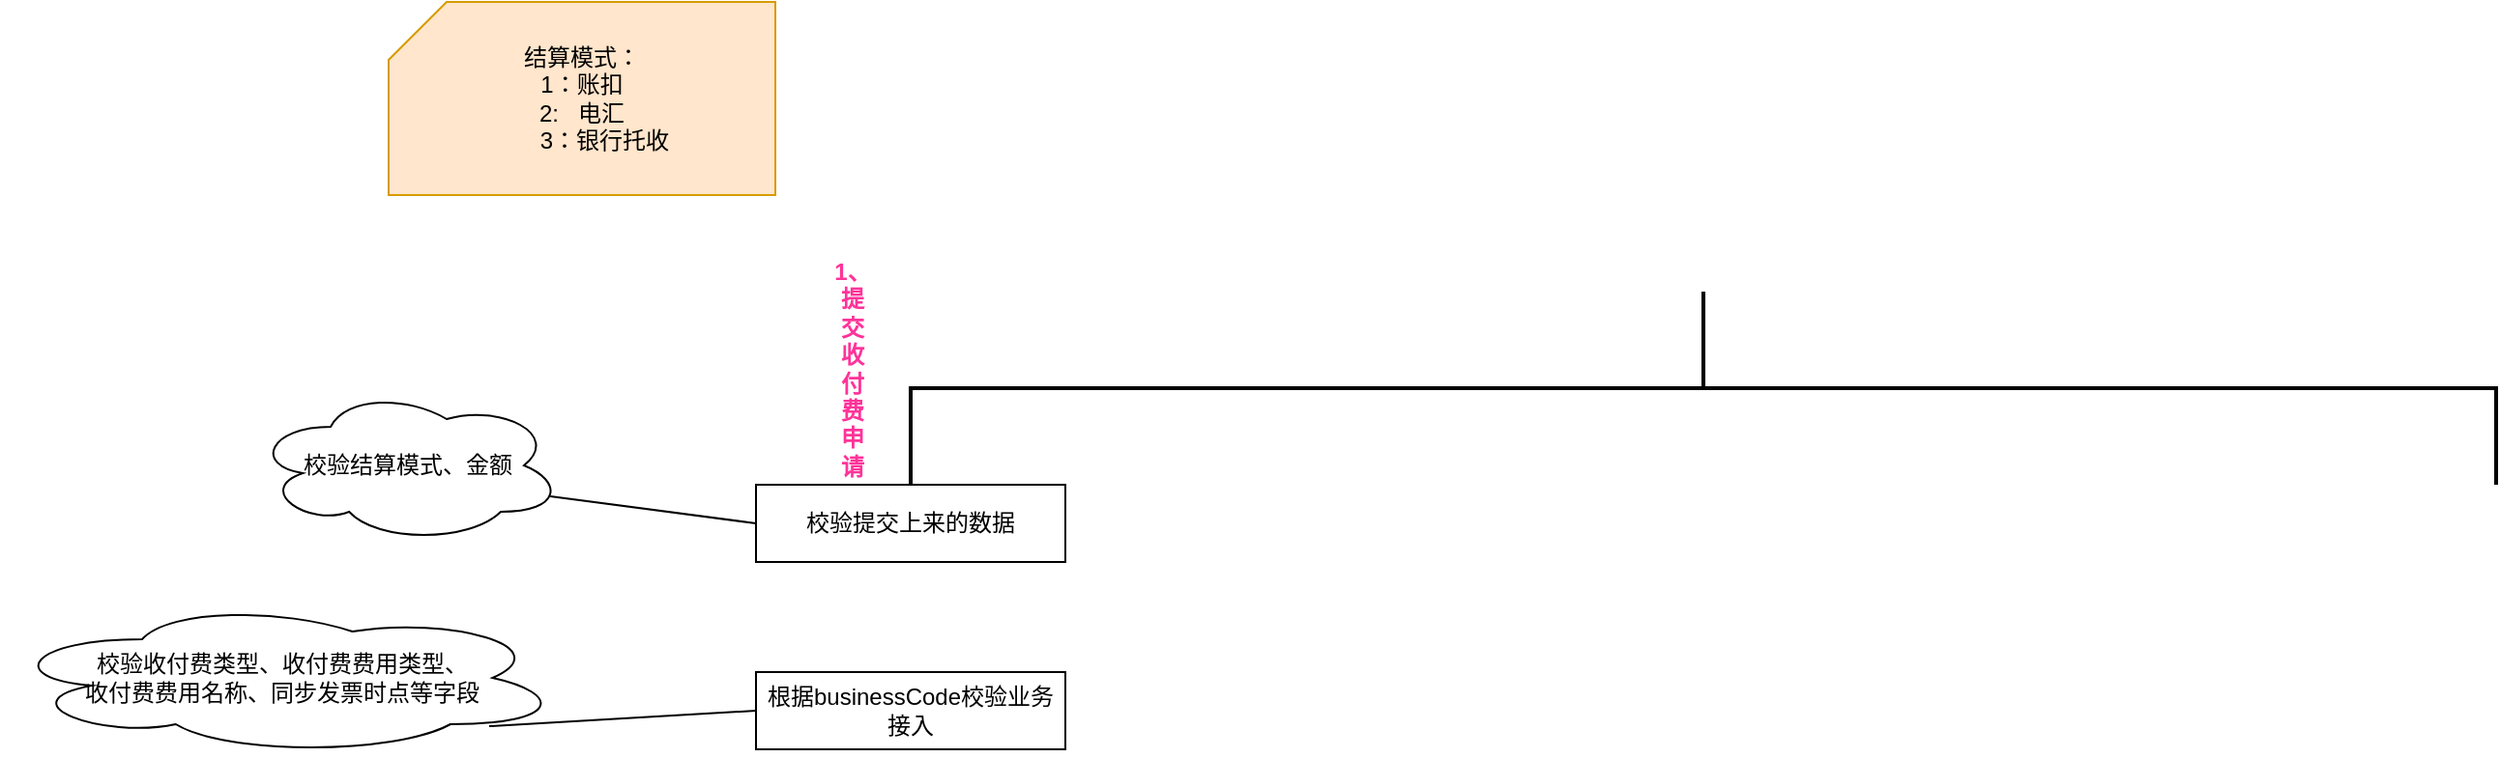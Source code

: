 <mxfile version="11.0.8" type="github"><diagram id="caSzI0WUD-6tY-7GJb6t" name="Page-1"><mxGraphModel dx="1970" dy="762" grid="1" gridSize="10" guides="1" tooltips="1" connect="1" arrows="1" fold="1" page="1" pageScale="1" pageWidth="827" pageHeight="1169" math="0" shadow="0"><root><mxCell id="0"/><mxCell id="1" parent="0"/><mxCell id="fiOI_tOhJTVQoqX9DKkL-2" value="" style="strokeWidth=2;html=1;shape=mxgraph.flowchart.annotation_2;align=left;pointerEvents=1;direction=south;" vertex="1" parent="1"><mxGeometry x="-40" y="200" width="820" height="100" as="geometry"/></mxCell><mxCell id="fiOI_tOhJTVQoqX9DKkL-3" value="校验提交上来的数据" style="rounded=0;whiteSpace=wrap;html=1;" vertex="1" parent="1"><mxGeometry x="-120" y="300" width="160" height="40" as="geometry"/></mxCell><mxCell id="fiOI_tOhJTVQoqX9DKkL-6" value="&lt;b&gt;&lt;font color=&quot;#FF3399&quot;&gt;1、提交收付费申请&lt;/font&gt;&lt;/b&gt;" style="text;html=1;strokeColor=none;fillColor=none;align=center;verticalAlign=middle;whiteSpace=wrap;rounded=0;direction=south;" vertex="1" parent="1"><mxGeometry x="-80" y="180" width="20" height="120" as="geometry"/></mxCell><mxCell id="fiOI_tOhJTVQoqX9DKkL-7" value="结算模式：&lt;br&gt;1：账扣&lt;br&gt;2:&amp;nbsp;&amp;nbsp; 电汇&lt;br&gt;&amp;nbsp;&amp;nbsp;&amp;nbsp;&amp;nbsp;&amp;nbsp;&amp;nbsp; 3：银行托收" style="shape=card;whiteSpace=wrap;html=1;fillColor=#ffe6cc;strokeColor=#d79b00;" vertex="1" parent="1"><mxGeometry x="-310" y="50" width="200" height="100" as="geometry"/></mxCell><mxCell id="fiOI_tOhJTVQoqX9DKkL-8" value="校验结算模式、金额" style="ellipse;shape=cloud;whiteSpace=wrap;html=1;fillColor=none;" vertex="1" parent="1"><mxGeometry x="-380" y="250" width="160" height="80" as="geometry"/></mxCell><mxCell id="fiOI_tOhJTVQoqX9DKkL-10" value="" style="endArrow=none;html=1;exitX=0.96;exitY=0.7;exitDx=0;exitDy=0;exitPerimeter=0;entryX=0;entryY=0.5;entryDx=0;entryDy=0;" edge="1" parent="1" source="fiOI_tOhJTVQoqX9DKkL-8" target="fiOI_tOhJTVQoqX9DKkL-3"><mxGeometry width="50" height="50" relative="1" as="geometry"><mxPoint x="-240" y="360" as="sourcePoint"/><mxPoint x="-190" y="310" as="targetPoint"/></mxGeometry></mxCell><mxCell id="fiOI_tOhJTVQoqX9DKkL-11" value="根据businessCode校验业务接入" style="rounded=0;whiteSpace=wrap;html=1;" vertex="1" parent="1"><mxGeometry x="-120" y="397" width="160" height="40" as="geometry"/></mxCell><mxCell id="fiOI_tOhJTVQoqX9DKkL-12" value="校验收付费类型、收付费费用类型、&lt;br&gt;收付费费用名称、同步发票时点等字段" style="ellipse;shape=cloud;whiteSpace=wrap;html=1;fillColor=none;" vertex="1" parent="1"><mxGeometry x="-510" y="360" width="290" height="80" as="geometry"/></mxCell><mxCell id="fiOI_tOhJTVQoqX9DKkL-13" value="" style="endArrow=none;html=1;exitX=0.869;exitY=0.813;exitDx=0;exitDy=0;exitPerimeter=0;entryX=0;entryY=0.5;entryDx=0;entryDy=0;" edge="1" parent="1" source="fiOI_tOhJTVQoqX9DKkL-12" target="fiOI_tOhJTVQoqX9DKkL-11"><mxGeometry width="50" height="50" relative="1" as="geometry"><mxPoint x="-249.9" y="420" as="sourcePoint"/><mxPoint x="-143.5" y="434" as="targetPoint"/></mxGeometry></mxCell></root></mxGraphModel></diagram></mxfile>